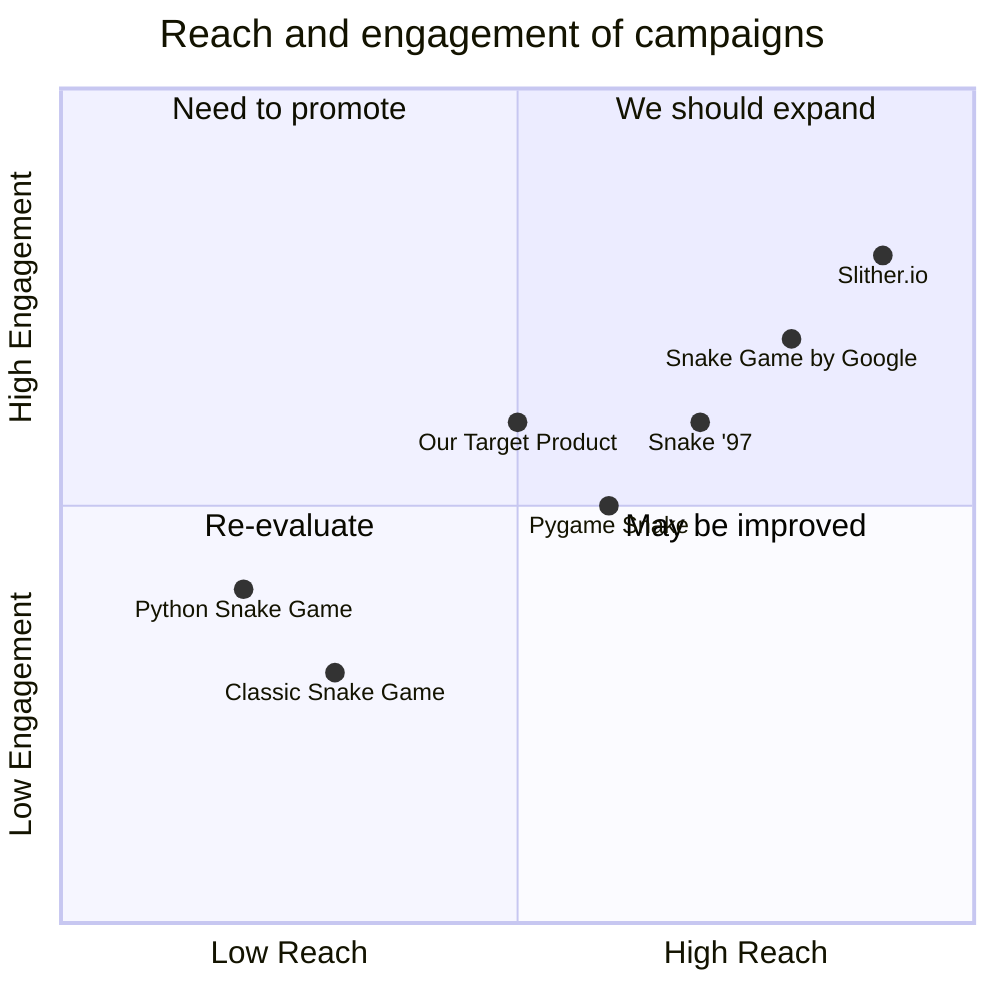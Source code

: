 quadrantChart
    title Reach and engagement of campaigns
    x-axis Low Reach --> High Reach
    y-axis Low Engagement --> High Engagement
    quadrant-1 We should expand
    quadrant-2 Need to promote
    quadrant-3 Re-evaluate
    quadrant-4 May be improved
    "Python Snake Game": [0.2, 0.4]
    "Pygame Snake": [0.6, 0.5]
    "Classic Snake Game": [0.3, 0.3]
    "Snake Game by Google": [0.8, 0.7]
    "Slither.io": [0.9, 0.8]
    "Snake '97": [0.7, 0.6]
    "Our Target Product": [0.5, 0.6]